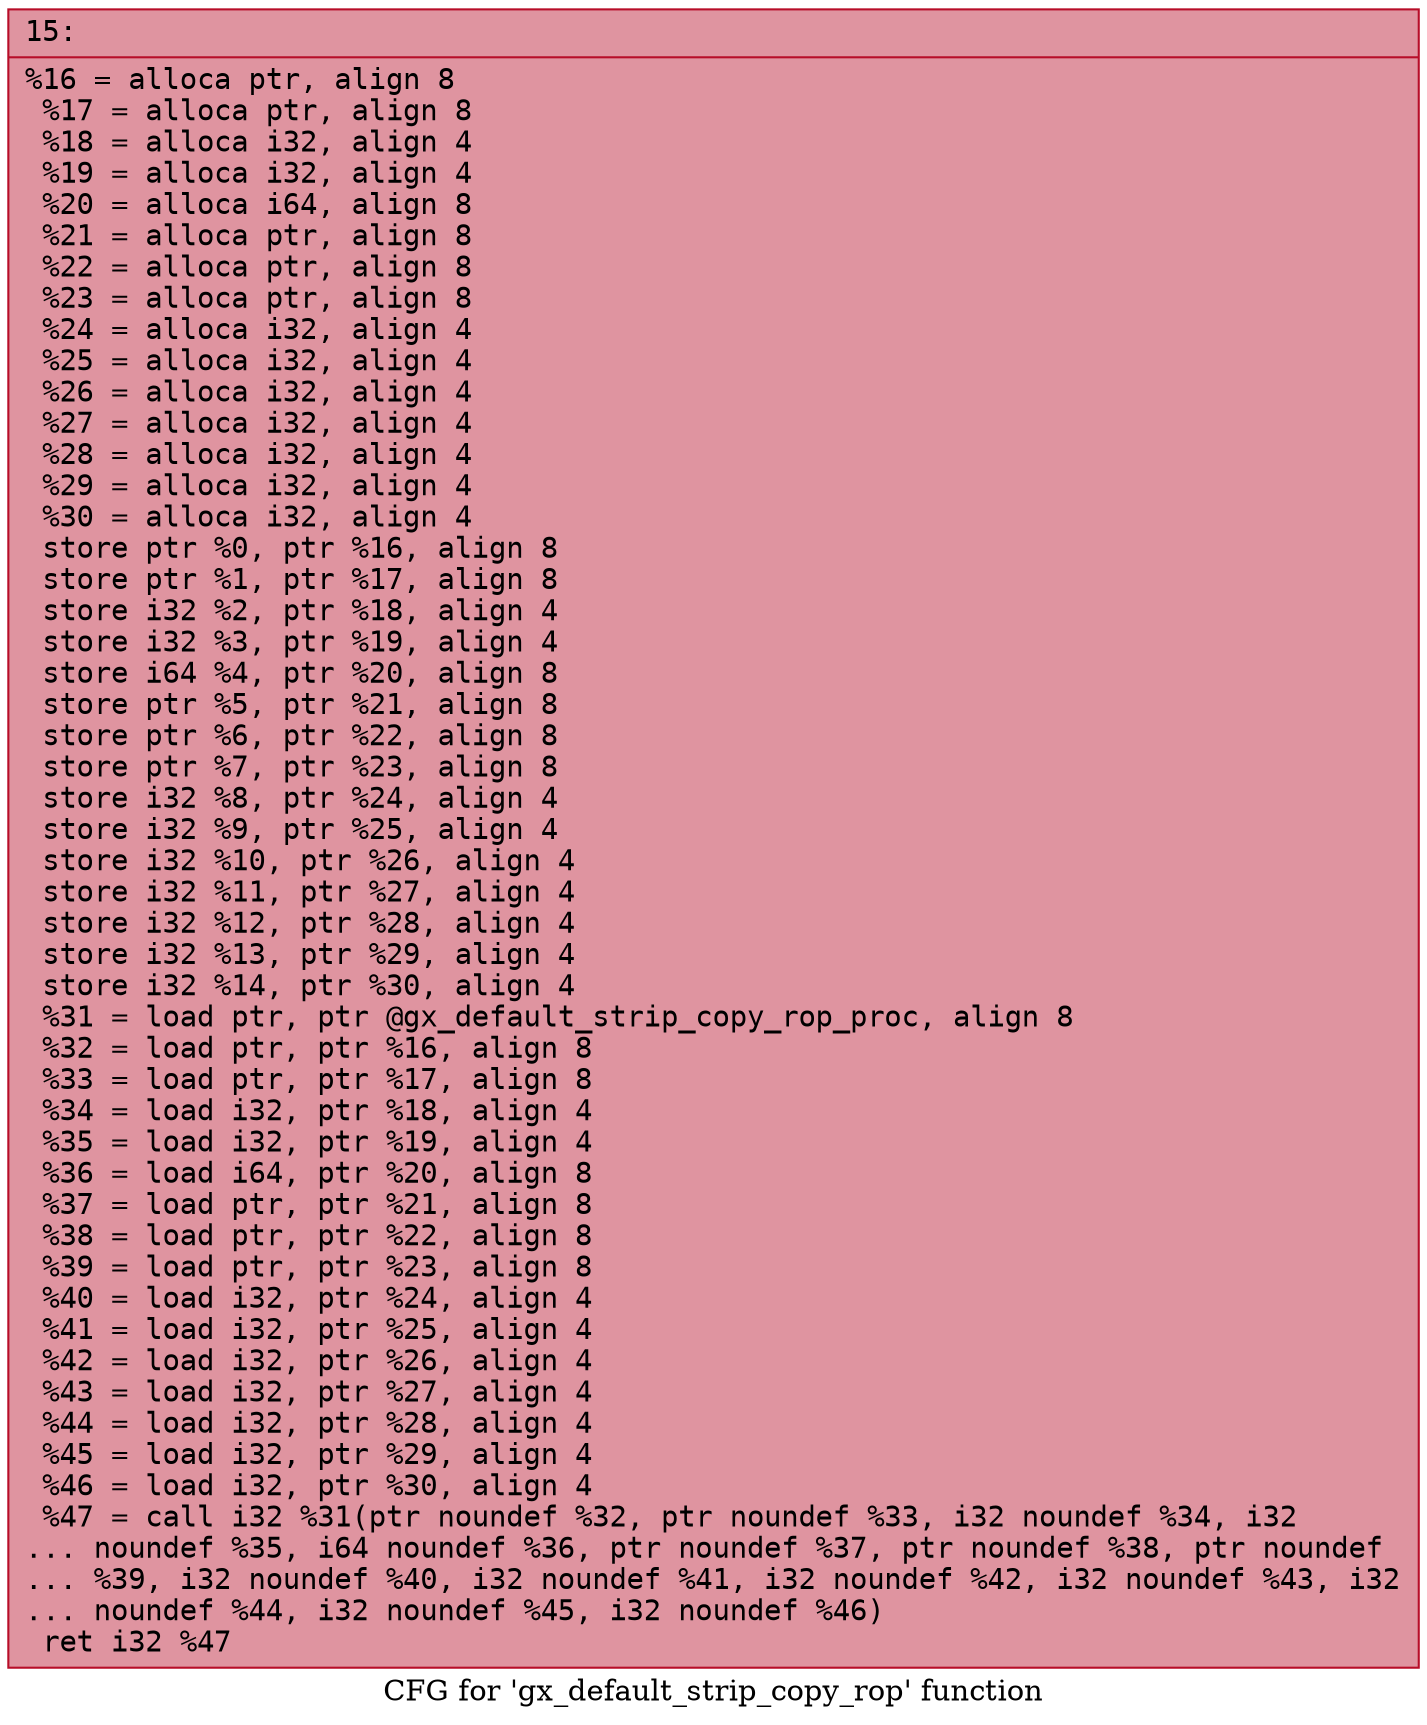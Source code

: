 digraph "CFG for 'gx_default_strip_copy_rop' function" {
	label="CFG for 'gx_default_strip_copy_rop' function";

	Node0x6000000468f0 [shape=record,color="#b70d28ff", style=filled, fillcolor="#b70d2870" fontname="Courier",label="{15:\l|  %16 = alloca ptr, align 8\l  %17 = alloca ptr, align 8\l  %18 = alloca i32, align 4\l  %19 = alloca i32, align 4\l  %20 = alloca i64, align 8\l  %21 = alloca ptr, align 8\l  %22 = alloca ptr, align 8\l  %23 = alloca ptr, align 8\l  %24 = alloca i32, align 4\l  %25 = alloca i32, align 4\l  %26 = alloca i32, align 4\l  %27 = alloca i32, align 4\l  %28 = alloca i32, align 4\l  %29 = alloca i32, align 4\l  %30 = alloca i32, align 4\l  store ptr %0, ptr %16, align 8\l  store ptr %1, ptr %17, align 8\l  store i32 %2, ptr %18, align 4\l  store i32 %3, ptr %19, align 4\l  store i64 %4, ptr %20, align 8\l  store ptr %5, ptr %21, align 8\l  store ptr %6, ptr %22, align 8\l  store ptr %7, ptr %23, align 8\l  store i32 %8, ptr %24, align 4\l  store i32 %9, ptr %25, align 4\l  store i32 %10, ptr %26, align 4\l  store i32 %11, ptr %27, align 4\l  store i32 %12, ptr %28, align 4\l  store i32 %13, ptr %29, align 4\l  store i32 %14, ptr %30, align 4\l  %31 = load ptr, ptr @gx_default_strip_copy_rop_proc, align 8\l  %32 = load ptr, ptr %16, align 8\l  %33 = load ptr, ptr %17, align 8\l  %34 = load i32, ptr %18, align 4\l  %35 = load i32, ptr %19, align 4\l  %36 = load i64, ptr %20, align 8\l  %37 = load ptr, ptr %21, align 8\l  %38 = load ptr, ptr %22, align 8\l  %39 = load ptr, ptr %23, align 8\l  %40 = load i32, ptr %24, align 4\l  %41 = load i32, ptr %25, align 4\l  %42 = load i32, ptr %26, align 4\l  %43 = load i32, ptr %27, align 4\l  %44 = load i32, ptr %28, align 4\l  %45 = load i32, ptr %29, align 4\l  %46 = load i32, ptr %30, align 4\l  %47 = call i32 %31(ptr noundef %32, ptr noundef %33, i32 noundef %34, i32\l... noundef %35, i64 noundef %36, ptr noundef %37, ptr noundef %38, ptr noundef\l... %39, i32 noundef %40, i32 noundef %41, i32 noundef %42, i32 noundef %43, i32\l... noundef %44, i32 noundef %45, i32 noundef %46)\l  ret i32 %47\l}"];
}
